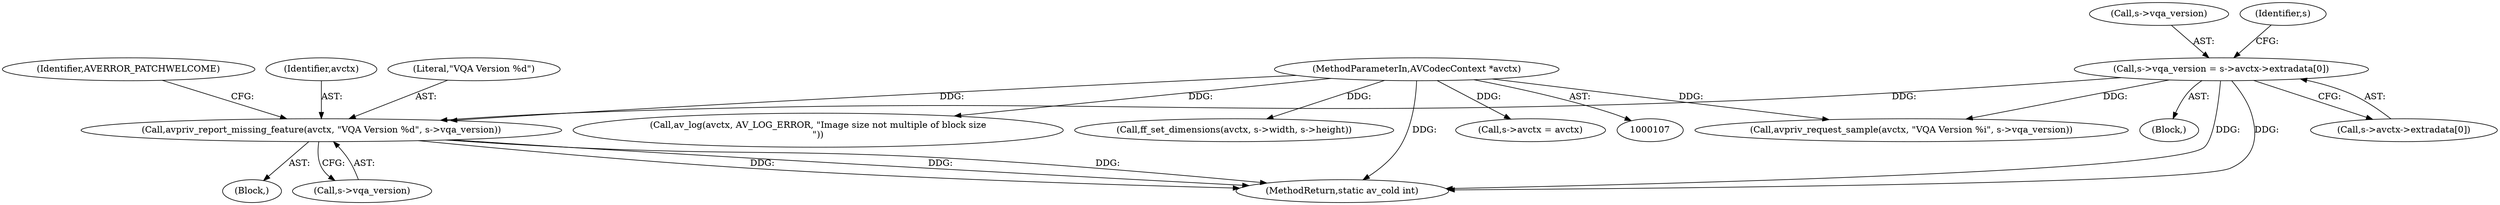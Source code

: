 digraph "0_FFmpeg_02f909dc24b1f05cfbba75077c7707b905e63cd2@pointer" {
"1000169" [label="(Call,avpriv_report_missing_feature(avctx, \"VQA Version %d\", s->vqa_version))"];
"1000108" [label="(MethodParameterIn,AVCodecContext *avctx)"];
"1000149" [label="(Call,s->vqa_version = s->avctx->extradata[0])"];
"1000149" [label="(Call,s->vqa_version = s->avctx->extradata[0])"];
"1000312" [label="(Call,av_log(avctx, AV_LOG_ERROR, \"Image size not multiple of block size\n\"))"];
"1000153" [label="(Call,s->avctx->extradata[0])"];
"1000109" [label="(Block,)"];
"1000176" [label="(Identifier,AVERROR_PATCHWELCOME)"];
"1000164" [label="(Block,)"];
"1000170" [label="(Identifier,avctx)"];
"1000172" [label="(Call,s->vqa_version)"];
"1000216" [label="(Call,ff_set_dimensions(avctx, s->width, s->height))"];
"1000120" [label="(Call,s->avctx = avctx)"];
"1000150" [label="(Call,s->vqa_version)"];
"1000162" [label="(Identifier,s)"];
"1000483" [label="(MethodReturn,static av_cold int)"];
"1000171" [label="(Literal,\"VQA Version %d\")"];
"1000169" [label="(Call,avpriv_report_missing_feature(avctx, \"VQA Version %d\", s->vqa_version))"];
"1000108" [label="(MethodParameterIn,AVCodecContext *avctx)"];
"1000178" [label="(Call,avpriv_request_sample(avctx, \"VQA Version %i\", s->vqa_version))"];
"1000169" -> "1000164"  [label="AST: "];
"1000169" -> "1000172"  [label="CFG: "];
"1000170" -> "1000169"  [label="AST: "];
"1000171" -> "1000169"  [label="AST: "];
"1000172" -> "1000169"  [label="AST: "];
"1000176" -> "1000169"  [label="CFG: "];
"1000169" -> "1000483"  [label="DDG: "];
"1000169" -> "1000483"  [label="DDG: "];
"1000169" -> "1000483"  [label="DDG: "];
"1000108" -> "1000169"  [label="DDG: "];
"1000149" -> "1000169"  [label="DDG: "];
"1000108" -> "1000107"  [label="AST: "];
"1000108" -> "1000483"  [label="DDG: "];
"1000108" -> "1000120"  [label="DDG: "];
"1000108" -> "1000178"  [label="DDG: "];
"1000108" -> "1000216"  [label="DDG: "];
"1000108" -> "1000312"  [label="DDG: "];
"1000149" -> "1000109"  [label="AST: "];
"1000149" -> "1000153"  [label="CFG: "];
"1000150" -> "1000149"  [label="AST: "];
"1000153" -> "1000149"  [label="AST: "];
"1000162" -> "1000149"  [label="CFG: "];
"1000149" -> "1000483"  [label="DDG: "];
"1000149" -> "1000483"  [label="DDG: "];
"1000149" -> "1000178"  [label="DDG: "];
}
